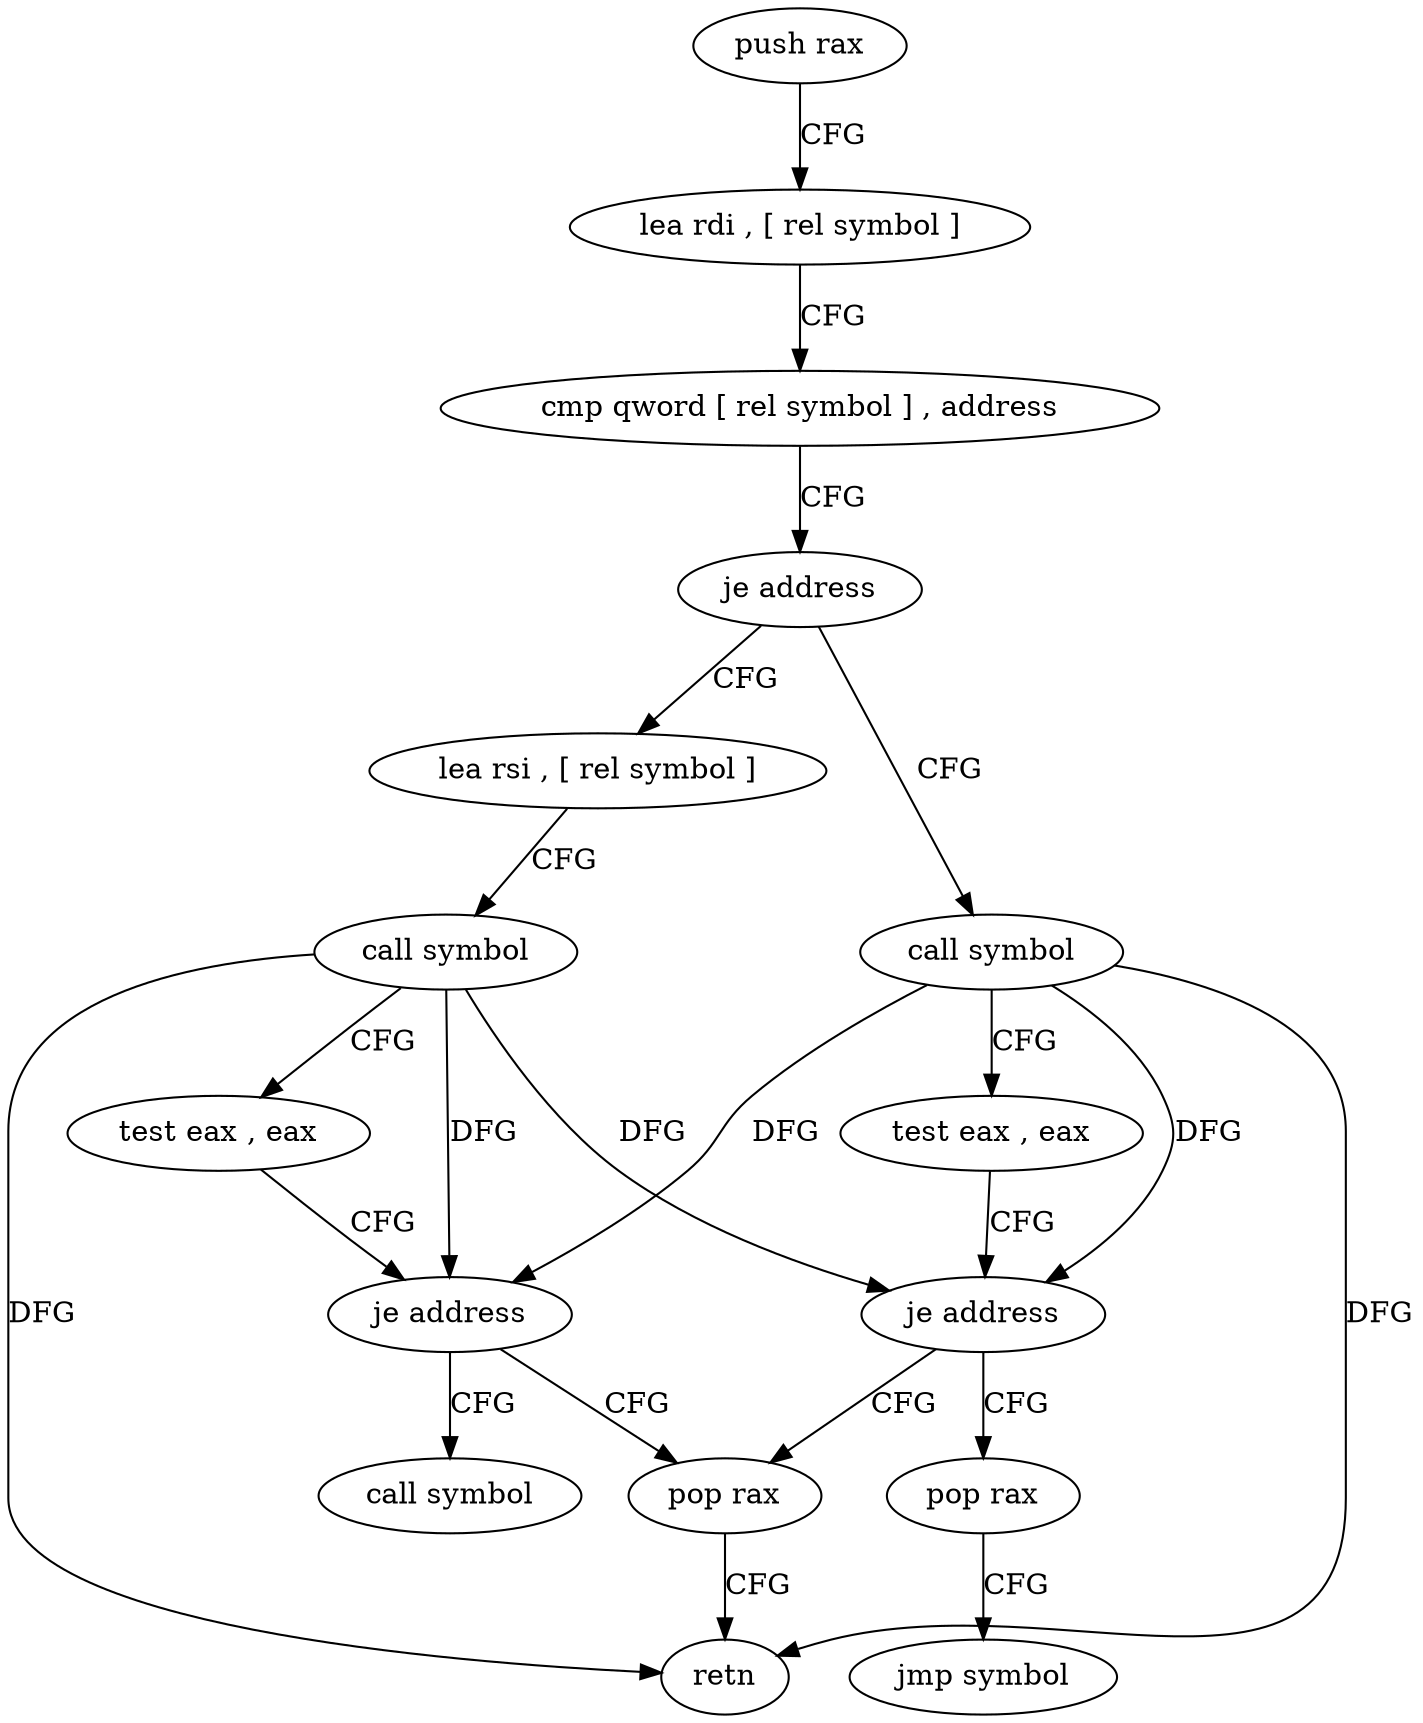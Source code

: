 digraph "func" {
"161120" [label = "push rax" ]
"161121" [label = "lea rdi , [ rel symbol ]" ]
"161128" [label = "cmp qword [ rel symbol ] , address" ]
"161136" [label = "je address" ]
"161159" [label = "call symbol" ]
"161138" [label = "lea rsi , [ rel symbol ]" ]
"161164" [label = "test eax , eax" ]
"161166" [label = "je address" ]
"161174" [label = "pop rax" ]
"161168" [label = "pop rax" ]
"161145" [label = "call symbol" ]
"161150" [label = "test eax , eax" ]
"161152" [label = "je address" ]
"161154" [label = "call symbol" ]
"161175" [label = "retn" ]
"161169" [label = "jmp symbol" ]
"161120" -> "161121" [ label = "CFG" ]
"161121" -> "161128" [ label = "CFG" ]
"161128" -> "161136" [ label = "CFG" ]
"161136" -> "161159" [ label = "CFG" ]
"161136" -> "161138" [ label = "CFG" ]
"161159" -> "161164" [ label = "CFG" ]
"161159" -> "161166" [ label = "DFG" ]
"161159" -> "161152" [ label = "DFG" ]
"161159" -> "161175" [ label = "DFG" ]
"161138" -> "161145" [ label = "CFG" ]
"161164" -> "161166" [ label = "CFG" ]
"161166" -> "161174" [ label = "CFG" ]
"161166" -> "161168" [ label = "CFG" ]
"161174" -> "161175" [ label = "CFG" ]
"161168" -> "161169" [ label = "CFG" ]
"161145" -> "161150" [ label = "CFG" ]
"161145" -> "161166" [ label = "DFG" ]
"161145" -> "161152" [ label = "DFG" ]
"161145" -> "161175" [ label = "DFG" ]
"161150" -> "161152" [ label = "CFG" ]
"161152" -> "161174" [ label = "CFG" ]
"161152" -> "161154" [ label = "CFG" ]
}
